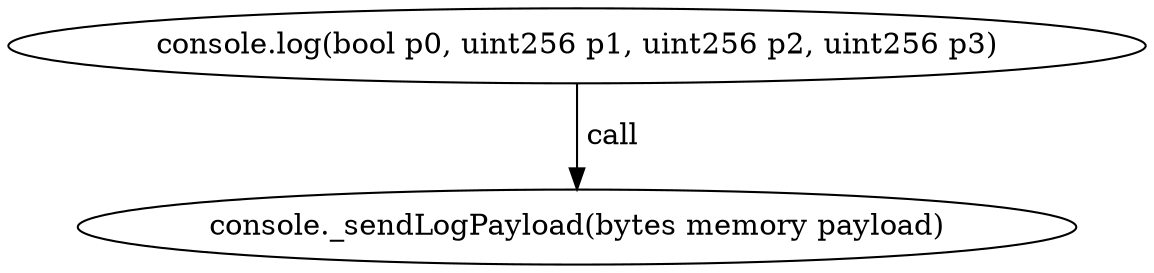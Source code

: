 digraph "" {
	graph [bb="0,0,460.37,124.8"];
	node [label="\N"];
	"console.log(bool p0, uint256 p1, uint256 p2, uint256 p3)"	 [height=0.5,
		pos="230.19,106.8",
		width=6.3941];
	"console._sendLogPayload(bytes memory payload)"	 [height=0.5,
		pos="230.19,18",
		width=5.7372];
	"console.log(bool p0, uint256 p1, uint256 p2, uint256 p3)" -> "console._sendLogPayload(bytes memory payload)" [key=call,
	label=" call",
	lp="242.04,62.4",
	pos="e,230.19,36.072 230.19,88.401 230.19,76.295 230.19,60.208 230.19,46.467"];
}
digraph "" {
	graph [bb="0,0,460.37,124.8"];
	node [label="\N"];
	"console.log(bool p0, uint256 p1, uint256 p2, uint256 p3)"	 [height=0.5,
		pos="230.19,106.8",
		width=6.3941];
	"console._sendLogPayload(bytes memory payload)"	 [height=0.5,
		pos="230.19,18",
		width=5.7372];
	"console.log(bool p0, uint256 p1, uint256 p2, uint256 p3)" -> "console._sendLogPayload(bytes memory payload)" [key=call,
	label=" call",
	lp="242.04,62.4",
	pos="e,230.19,36.072 230.19,88.401 230.19,76.295 230.19,60.208 230.19,46.467"];
}
